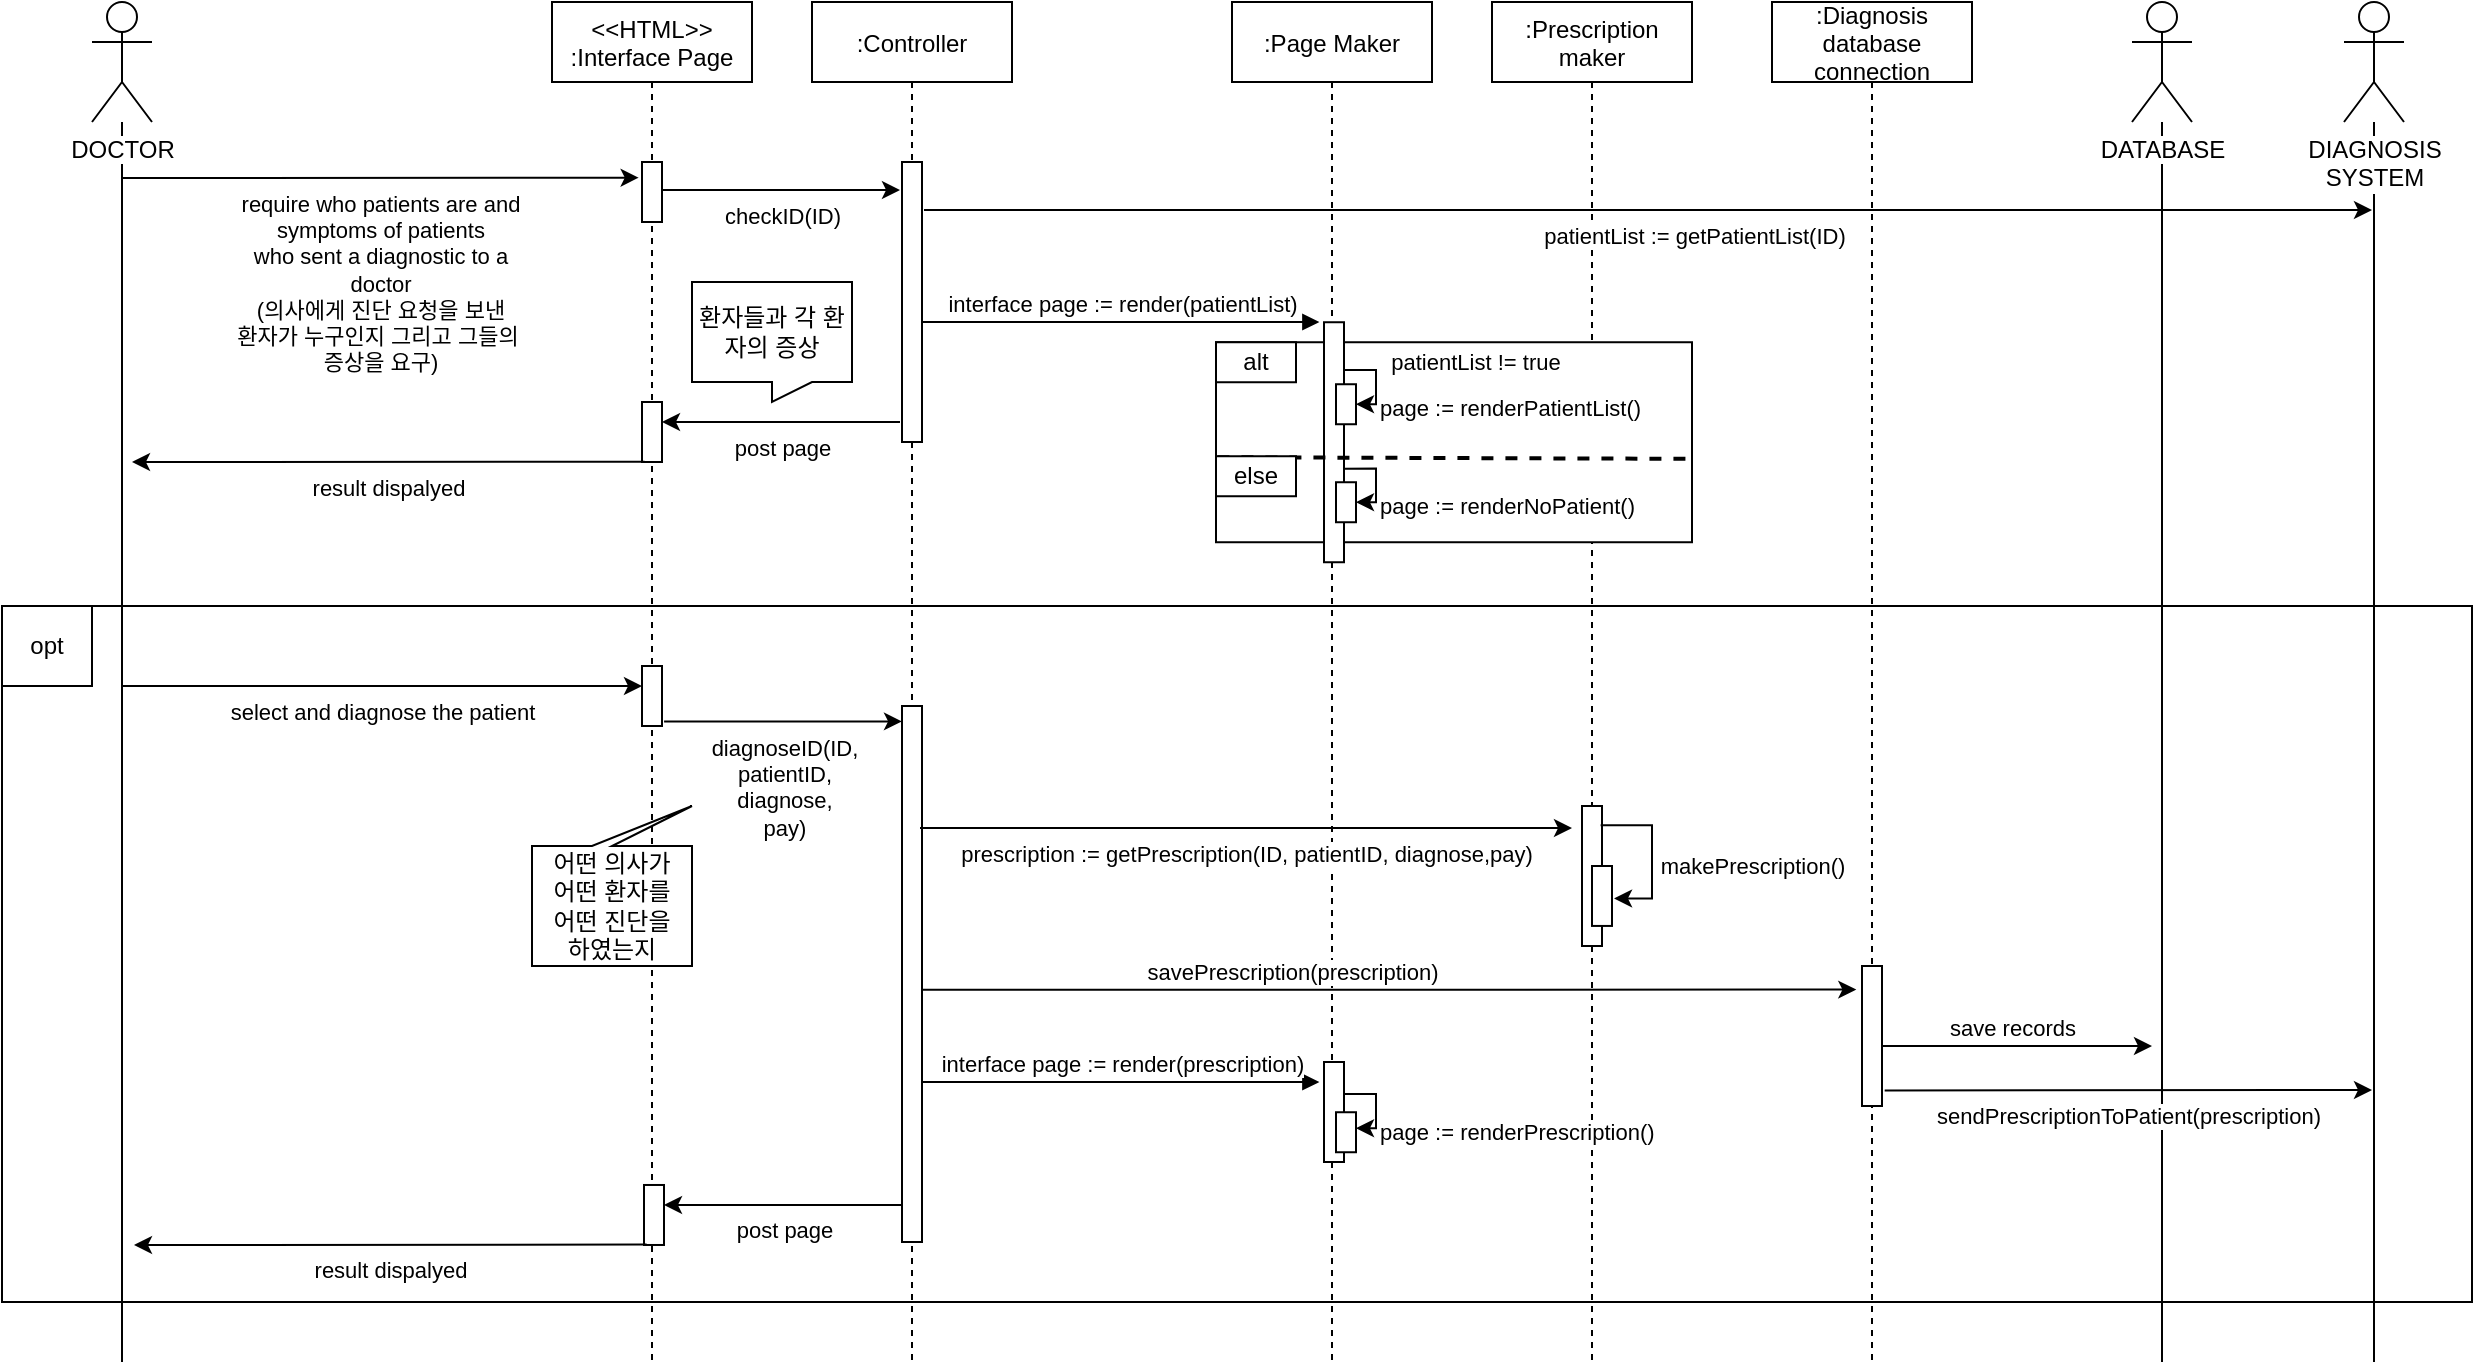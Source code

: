 <mxfile version="14.6.13" type="device"><diagram id="Rne_yHb95T-xeb1BCg_E" name="Page-1"><mxGraphModel dx="1818" dy="933" grid="1" gridSize="10" guides="1" tooltips="1" connect="1" arrows="1" fold="1" page="1" pageScale="1" pageWidth="827" pageHeight="1169" math="0" shadow="0"><root><mxCell id="0"/><mxCell id="1" parent="0"/><mxCell id="wOJBoJpor7Jk5Xlji_DW-67" value="" style="rounded=0;whiteSpace=wrap;html=1;" vertex="1" parent="1"><mxGeometry x="-105" y="382" width="1235" height="348" as="geometry"/></mxCell><mxCell id="wOJBoJpor7Jk5Xlji_DW-65" value="save records" style="endArrow=classic;html=1;verticalAlign=bottom;" edge="1" parent="1"><mxGeometry width="50" height="50" relative="1" as="geometry"><mxPoint x="829.5" y="602" as="sourcePoint"/><mxPoint x="970" y="602" as="targetPoint"/></mxGeometry></mxCell><mxCell id="wOJBoJpor7Jk5Xlji_DW-2" value="&lt;&lt;HTML&gt;&gt;&#10;:Interface Page" style="shape=umlLifeline;perimeter=lifelinePerimeter;container=1;collapsible=0;recursiveResize=0;rounded=0;shadow=0;strokeWidth=1;" vertex="1" parent="1"><mxGeometry x="170" y="80" width="100" height="680" as="geometry"/></mxCell><mxCell id="wOJBoJpor7Jk5Xlji_DW-3" value="" style="points=[];perimeter=orthogonalPerimeter;rounded=0;shadow=0;strokeWidth=1;verticalAlign=top;" vertex="1" parent="wOJBoJpor7Jk5Xlji_DW-2"><mxGeometry x="45" y="80" width="10" height="30" as="geometry"/></mxCell><mxCell id="wOJBoJpor7Jk5Xlji_DW-25" value="" style="points=[];perimeter=orthogonalPerimeter;rounded=0;shadow=0;strokeWidth=1;verticalAlign=top;" vertex="1" parent="wOJBoJpor7Jk5Xlji_DW-2"><mxGeometry x="45" y="200" width="10" height="30" as="geometry"/></mxCell><mxCell id="wOJBoJpor7Jk5Xlji_DW-4" value=":Controller" style="shape=umlLifeline;perimeter=lifelinePerimeter;container=1;collapsible=0;recursiveResize=0;rounded=0;shadow=0;strokeWidth=1;" vertex="1" parent="1"><mxGeometry x="300" y="80" width="100" height="680" as="geometry"/></mxCell><mxCell id="wOJBoJpor7Jk5Xlji_DW-5" value="" style="points=[];perimeter=orthogonalPerimeter;rounded=0;shadow=0;strokeWidth=1;labelBackgroundColor=#ffffff;labelBorderColor=none;" vertex="1" parent="wOJBoJpor7Jk5Xlji_DW-4"><mxGeometry x="45" y="80" width="10" height="140" as="geometry"/></mxCell><mxCell id="wOJBoJpor7Jk5Xlji_DW-6" value=":Page Maker" style="shape=umlLifeline;perimeter=lifelinePerimeter;container=1;collapsible=0;recursiveResize=0;rounded=0;shadow=0;strokeWidth=1;" vertex="1" parent="1"><mxGeometry x="510" y="80" width="100" height="680" as="geometry"/></mxCell><mxCell id="wOJBoJpor7Jk5Xlji_DW-98" value="" style="points=[];perimeter=orthogonalPerimeter;rounded=0;shadow=0;strokeWidth=1;" vertex="1" parent="wOJBoJpor7Jk5Xlji_DW-6"><mxGeometry x="46" y="530" width="10" height="50" as="geometry"/></mxCell><mxCell id="wOJBoJpor7Jk5Xlji_DW-11" value=":Prescription&#10;maker" style="shape=umlLifeline;perimeter=lifelinePerimeter;container=1;collapsible=0;recursiveResize=0;rounded=0;shadow=0;strokeWidth=1;" vertex="1" parent="1"><mxGeometry x="640" y="80" width="100" height="680" as="geometry"/></mxCell><mxCell id="wOJBoJpor7Jk5Xlji_DW-13" value="require who patients are and &lt;br&gt;symptoms of patients&lt;br&gt;who sent a diagnostic to a&lt;br&gt;doctor&lt;br&gt;(의사에게 진단 요청을 보낸&lt;br&gt;환자가 누구인지 그리고 그들의&amp;nbsp;&lt;br&gt;증상을 요구)&lt;br&gt;" style="endArrow=classic;html=1;verticalAlign=top;entryX=-0.167;entryY=0.261;entryDx=0;entryDy=0;entryPerimeter=0;" edge="1" parent="1" target="wOJBoJpor7Jk5Xlji_DW-3"><mxGeometry width="50" height="50" relative="1" as="geometry"><mxPoint x="-45" y="168" as="sourcePoint"/><mxPoint x="160" y="190" as="targetPoint"/></mxGeometry></mxCell><mxCell id="wOJBoJpor7Jk5Xlji_DW-14" value="checkID(ID)" style="endArrow=classic;html=1;verticalAlign=top;" edge="1" parent="1"><mxGeometry width="50" height="50" relative="1" as="geometry"><mxPoint x="225" y="174" as="sourcePoint"/><mxPoint x="344" y="174" as="targetPoint"/><Array as="points"><mxPoint x="230" y="174"/></Array></mxGeometry></mxCell><mxCell id="wOJBoJpor7Jk5Xlji_DW-15" value="patientList := getPatientList(ID)" style="endArrow=classic;html=1;verticalAlign=top;" edge="1" parent="1"><mxGeometry x="0.063" width="50" height="50" relative="1" as="geometry"><mxPoint x="356" y="184" as="sourcePoint"/><mxPoint x="1080" y="184" as="targetPoint"/><mxPoint as="offset"/></mxGeometry></mxCell><mxCell id="wOJBoJpor7Jk5Xlji_DW-16" value="" style="endArrow=none;html=1;" edge="1" parent="1" target="wOJBoJpor7Jk5Xlji_DW-20"><mxGeometry width="50" height="50" relative="1" as="geometry"><mxPoint x="975" y="760" as="sourcePoint"/><mxPoint x="970" y="190" as="targetPoint"/></mxGeometry></mxCell><mxCell id="wOJBoJpor7Jk5Xlji_DW-20" value="DATABASE" style="shape=umlActor;verticalLabelPosition=bottom;verticalAlign=top;outlineConnect=0;labelBackgroundColor=#FFFFFF;html=1;" vertex="1" parent="1"><mxGeometry x="960" y="80" width="30" height="60" as="geometry"/></mxCell><mxCell id="wOJBoJpor7Jk5Xlji_DW-26" value="post page" style="endArrow=none;html=1;verticalAlign=top;startArrow=classic;startFill=1;endFill=0;" edge="1" parent="1"><mxGeometry width="50" height="50" relative="1" as="geometry"><mxPoint x="225" y="290" as="sourcePoint"/><mxPoint x="344.0" y="290" as="targetPoint"/><Array as="points"><mxPoint x="230" y="290"/></Array></mxGeometry></mxCell><mxCell id="wOJBoJpor7Jk5Xlji_DW-27" value="" style="endArrow=none;html=1;labelBackgroundColor=none;fontSize=9;strokeWidth=1;" edge="1" parent="1" target="wOJBoJpor7Jk5Xlji_DW-28"><mxGeometry width="50" height="50" relative="1" as="geometry"><mxPoint x="-45" y="760" as="sourcePoint"/><mxPoint x="-30" y="230" as="targetPoint"/></mxGeometry></mxCell><mxCell id="wOJBoJpor7Jk5Xlji_DW-28" value="DOCTOR" style="shape=umlActor;verticalLabelPosition=bottom;verticalAlign=top;html=1;outlineConnect=0;labelBackgroundColor=#ffffff;" vertex="1" parent="1"><mxGeometry x="-60" y="80" width="30" height="60" as="geometry"/></mxCell><mxCell id="wOJBoJpor7Jk5Xlji_DW-29" value="result dispalyed" style="endArrow=none;html=1;verticalAlign=top;startArrow=classic;startFill=1;endFill=0;entryX=0.131;entryY=0.994;entryDx=0;entryDy=0;entryPerimeter=0;" edge="1" parent="1" target="wOJBoJpor7Jk5Xlji_DW-25"><mxGeometry width="50" height="50" relative="1" as="geometry"><mxPoint x="-40" y="310" as="sourcePoint"/><mxPoint x="354.0" y="375" as="targetPoint"/><Array as="points"/></mxGeometry></mxCell><mxCell id="wOJBoJpor7Jk5Xlji_DW-30" value="" style="endArrow=none;html=1;" edge="1" parent="1" target="wOJBoJpor7Jk5Xlji_DW-31"><mxGeometry width="50" height="50" relative="1" as="geometry"><mxPoint x="1081" y="760" as="sourcePoint"/><mxPoint x="1076" y="190" as="targetPoint"/></mxGeometry></mxCell><mxCell id="wOJBoJpor7Jk5Xlji_DW-31" value="DIAGNOSIS&lt;br&gt;SYSTEM" style="shape=umlActor;verticalLabelPosition=bottom;verticalAlign=top;outlineConnect=0;labelBackgroundColor=#FFFFFF;html=1;" vertex="1" parent="1"><mxGeometry x="1066" y="80" width="30" height="60" as="geometry"/></mxCell><mxCell id="wOJBoJpor7Jk5Xlji_DW-32" value=":Diagnosis&#10;database&#10;connection" style="shape=umlLifeline;perimeter=lifelinePerimeter;container=1;collapsible=0;recursiveResize=0;rounded=0;shadow=0;strokeWidth=1;" vertex="1" parent="1"><mxGeometry x="780" y="80" width="100" height="680" as="geometry"/></mxCell><mxCell id="wOJBoJpor7Jk5Xlji_DW-43" value="select and diagnose the patient" style="endArrow=classic;html=1;verticalAlign=top;entryX=-0.167;entryY=0.261;entryDx=0;entryDy=0;entryPerimeter=0;" edge="1" parent="1"><mxGeometry width="50" height="50" relative="1" as="geometry"><mxPoint x="-45" y="422.0" as="sourcePoint"/><mxPoint x="215" y="422.0" as="targetPoint"/></mxGeometry></mxCell><mxCell id="wOJBoJpor7Jk5Xlji_DW-44" value="" style="points=[];perimeter=orthogonalPerimeter;rounded=0;shadow=0;strokeWidth=1;verticalAlign=top;" vertex="1" parent="1"><mxGeometry x="215" y="412" width="10" height="30" as="geometry"/></mxCell><mxCell id="wOJBoJpor7Jk5Xlji_DW-48" value="환자들과 각 환자의 증상" style="shape=callout;whiteSpace=wrap;html=1;perimeter=calloutPerimeter;base=20;size=10;position=0.5;" vertex="1" parent="1"><mxGeometry x="240" y="220" width="80" height="60" as="geometry"/></mxCell><mxCell id="wOJBoJpor7Jk5Xlji_DW-49" value="" style="points=[];perimeter=orthogonalPerimeter;rounded=0;shadow=0;strokeWidth=1;labelBackgroundColor=#ffffff;labelBorderColor=none;" vertex="1" parent="1"><mxGeometry x="345" y="432" width="10" height="268" as="geometry"/></mxCell><mxCell id="wOJBoJpor7Jk5Xlji_DW-50" value="diagnoseID(ID, &lt;br&gt;patientID, &lt;br&gt;diagnose,&lt;br&gt;pay)" style="endArrow=classic;html=1;exitX=1.104;exitY=0.923;exitDx=0;exitDy=0;exitPerimeter=0;verticalAlign=top;" edge="1" parent="1" source="wOJBoJpor7Jk5Xlji_DW-44" target="wOJBoJpor7Jk5Xlji_DW-49"><mxGeometry width="50" height="50" relative="1" as="geometry"><mxPoint x="430" y="432" as="sourcePoint"/><mxPoint x="340" y="440" as="targetPoint"/></mxGeometry></mxCell><mxCell id="wOJBoJpor7Jk5Xlji_DW-54" value="" style="shape=callout;whiteSpace=wrap;html=1;perimeter=calloutPerimeter;base=10;size=20;position=0.5;position2=0;rotation=-180;direction=east;" vertex="1" parent="1"><mxGeometry x="160" y="482" width="80" height="80" as="geometry"/></mxCell><mxCell id="wOJBoJpor7Jk5Xlji_DW-56" value="&lt;span style=&quot;background-color: rgb(255 , 255 , 255)&quot;&gt;어떤 의사가 어떤 환자를 어떤 진단을 하였는지&lt;/span&gt;" style="text;html=1;strokeColor=none;fillColor=none;align=center;verticalAlign=middle;whiteSpace=wrap;rounded=0;" vertex="1" parent="1"><mxGeometry x="165" y="512" width="70" height="40" as="geometry"/></mxCell><mxCell id="wOJBoJpor7Jk5Xlji_DW-57" value="prescription := getPrescription(ID, patientID, diagnose,pay)" style="endArrow=classic;html=1;verticalAlign=top;" edge="1" parent="1"><mxGeometry width="50" height="50" relative="1" as="geometry"><mxPoint x="354" y="493" as="sourcePoint"/><mxPoint x="680" y="493" as="targetPoint"/><Array as="points"><mxPoint x="480" y="493"/></Array></mxGeometry></mxCell><mxCell id="wOJBoJpor7Jk5Xlji_DW-58" value="" style="points=[];perimeter=orthogonalPerimeter;rounded=0;shadow=0;strokeWidth=1;labelBackgroundColor=#ffffff;labelBorderColor=none;" vertex="1" parent="1"><mxGeometry x="685" y="482" width="10" height="70" as="geometry"/></mxCell><mxCell id="wOJBoJpor7Jk5Xlji_DW-59" value="" style="points=[];perimeter=orthogonalPerimeter;rounded=0;shadow=0;strokeWidth=1;labelBackgroundColor=#ffffff;labelBorderColor=none;" vertex="1" parent="1"><mxGeometry x="825" y="562" width="10" height="70" as="geometry"/></mxCell><mxCell id="wOJBoJpor7Jk5Xlji_DW-62" value="" style="points=[];perimeter=orthogonalPerimeter;rounded=0;shadow=0;strokeWidth=1;" vertex="1" parent="1"><mxGeometry x="690" y="512" width="10" height="29.97" as="geometry"/></mxCell><mxCell id="wOJBoJpor7Jk5Xlji_DW-63" value="makePrescription()" style="endArrow=classic;html=1;entryX=1.103;entryY=0.541;entryDx=0;entryDy=0;entryPerimeter=0;exitX=0.931;exitY=0.137;exitDx=0;exitDy=0;exitPerimeter=0;edgeStyle=orthogonalEdgeStyle;rounded=0;" edge="1" parent="1" source="wOJBoJpor7Jk5Xlji_DW-58" target="wOJBoJpor7Jk5Xlji_DW-62"><mxGeometry x="0.134" y="50" width="50" height="50" relative="1" as="geometry"><mxPoint x="701" y="496" as="sourcePoint"/><mxPoint x="680" y="392" as="targetPoint"/><Array as="points"><mxPoint x="720" y="492"/><mxPoint x="720" y="528"/></Array><mxPoint as="offset"/></mxGeometry></mxCell><mxCell id="wOJBoJpor7Jk5Xlji_DW-64" value="savePrescription(prescription)" style="endArrow=classic;html=1;exitX=1.196;exitY=0.788;exitDx=0;exitDy=0;exitPerimeter=0;entryX=-0.084;entryY=0.471;entryDx=0;entryDy=0;entryPerimeter=0;verticalAlign=top;" edge="1" parent="1"><mxGeometry x="-0.208" y="22" width="50" height="50" relative="1" as="geometry"><mxPoint x="354.96" y="573.84" as="sourcePoint"/><mxPoint x="822.16" y="573.81" as="targetPoint"/><mxPoint as="offset"/></mxGeometry></mxCell><mxCell id="wOJBoJpor7Jk5Xlji_DW-66" value="sendPrescriptionToPatient(prescription)" style="endArrow=classic;html=1;exitX=1.134;exitY=0.889;exitDx=0;exitDy=0;exitPerimeter=0;verticalAlign=top;" edge="1" parent="1" source="wOJBoJpor7Jk5Xlji_DW-59"><mxGeometry width="50" height="50" relative="1" as="geometry"><mxPoint x="860" y="612" as="sourcePoint"/><mxPoint x="1080" y="624" as="targetPoint"/></mxGeometry></mxCell><mxCell id="wOJBoJpor7Jk5Xlji_DW-68" value="opt" style="rounded=0;whiteSpace=wrap;html=1;" vertex="1" parent="1"><mxGeometry x="-105" y="382" width="45" height="40" as="geometry"/></mxCell><mxCell id="wOJBoJpor7Jk5Xlji_DW-69" value="" style="rounded=0;whiteSpace=wrap;html=1;labelBackgroundColor=#FFFFFF;" vertex="1" parent="1"><mxGeometry x="502" y="250.12" width="238" height="100" as="geometry"/></mxCell><mxCell id="wOJBoJpor7Jk5Xlji_DW-70" value="" style="points=[];perimeter=orthogonalPerimeter;rounded=0;shadow=0;strokeWidth=1;" vertex="1" parent="1"><mxGeometry x="556" y="240.12" width="10" height="120" as="geometry"/></mxCell><mxCell id="wOJBoJpor7Jk5Xlji_DW-71" value="" style="rounded=0;whiteSpace=wrap;html=1;labelBackgroundColor=#FFFFFF;" vertex="1" parent="1"><mxGeometry x="562" y="271.12" width="10" height="20" as="geometry"/></mxCell><mxCell id="wOJBoJpor7Jk5Xlji_DW-72" value="page := renderPatientList()" style="endArrow=classic;html=1;exitX=1.007;exitY=0.199;exitDx=0;exitDy=0;startArrow=none;startFill=0;exitPerimeter=0;elbow=vertical;rounded=0;edgeStyle=orthogonalEdgeStyle;labelPosition=right;verticalLabelPosition=middle;align=left;verticalAlign=top;" edge="1" parent="1" source="wOJBoJpor7Jk5Xlji_DW-70"><mxGeometry relative="1" as="geometry"><mxPoint x="23" y="230.12" as="sourcePoint"/><mxPoint x="572" y="281.12" as="targetPoint"/><Array as="points"><mxPoint x="582" y="264.12"/><mxPoint x="582" y="281.12"/><mxPoint x="572" y="281.12"/></Array></mxGeometry></mxCell><mxCell id="wOJBoJpor7Jk5Xlji_DW-73" value="interface page := render(patientList)" style="html=1;verticalAlign=bottom;endArrow=block;entryX=-0.231;entryY=-0.001;entryDx=0;entryDy=0;entryPerimeter=0;" edge="1" parent="1" target="wOJBoJpor7Jk5Xlji_DW-70" source="wOJBoJpor7Jk5Xlji_DW-5"><mxGeometry width="80" relative="1" as="geometry"><mxPoint x="377" y="240.12" as="sourcePoint"/><mxPoint x="512" y="220.12" as="targetPoint"/></mxGeometry></mxCell><mxCell id="wOJBoJpor7Jk5Xlji_DW-74" value="alt" style="rounded=0;whiteSpace=wrap;html=1;labelBackgroundColor=#FFFFFF;" vertex="1" parent="1"><mxGeometry x="502" y="250.12" width="40" height="20" as="geometry"/></mxCell><mxCell id="wOJBoJpor7Jk5Xlji_DW-75" value="&lt;span style=&quot;font-size: 11px ; background-color: rgb(255 , 255 , 255)&quot;&gt;patientList !&lt;/span&gt;&lt;span style=&quot;font-size: 11px ; background-color: rgb(255 , 255 , 255)&quot;&gt;= true&lt;/span&gt;" style="text;html=1;strokeColor=none;fillColor=none;align=center;verticalAlign=middle;whiteSpace=wrap;rounded=0;labelBackgroundColor=none;" vertex="1" parent="1"><mxGeometry x="582" y="250.12" width="100" height="20" as="geometry"/></mxCell><mxCell id="wOJBoJpor7Jk5Xlji_DW-76" value="" style="rounded=0;whiteSpace=wrap;html=1;labelBackgroundColor=#FFFFFF;" vertex="1" parent="1"><mxGeometry x="562" y="320.12" width="10" height="20" as="geometry"/></mxCell><mxCell id="wOJBoJpor7Jk5Xlji_DW-77" value="" style="endArrow=none;dashed=1;html=1;labelBackgroundColor=none;fontSize=9;entryX=0.994;entryY=0.583;entryDx=0;entryDy=0;entryPerimeter=0;exitX=0.003;exitY=0.575;exitDx=0;exitDy=0;exitPerimeter=0;strokeWidth=2;" edge="1" parent="1" source="wOJBoJpor7Jk5Xlji_DW-69" target="wOJBoJpor7Jk5Xlji_DW-69"><mxGeometry width="50" height="50" relative="1" as="geometry"><mxPoint x="522" y="260.12" as="sourcePoint"/><mxPoint x="572" y="210.12" as="targetPoint"/></mxGeometry></mxCell><mxCell id="wOJBoJpor7Jk5Xlji_DW-78" value="else" style="rounded=0;whiteSpace=wrap;html=1;labelBackgroundColor=#FFFFFF;" vertex="1" parent="1"><mxGeometry x="502" y="307.12" width="40" height="20" as="geometry"/></mxCell><mxCell id="wOJBoJpor7Jk5Xlji_DW-79" value="page := renderNoPatient()" style="endArrow=classic;html=1;exitX=1.019;exitY=0.61;exitDx=0;exitDy=0;startArrow=none;startFill=0;exitPerimeter=0;elbow=vertical;rounded=0;edgeStyle=orthogonalEdgeStyle;labelPosition=right;verticalLabelPosition=middle;align=left;verticalAlign=top;entryX=1;entryY=0.5;entryDx=0;entryDy=0;" edge="1" parent="1" source="wOJBoJpor7Jk5Xlji_DW-70" target="wOJBoJpor7Jk5Xlji_DW-76"><mxGeometry relative="1" as="geometry"><mxPoint x="576.07" y="274.0" as="sourcePoint"/><mxPoint x="566" y="330.12" as="targetPoint"/><Array as="points"><mxPoint x="582" y="313.12"/><mxPoint x="582" y="330.12"/></Array></mxGeometry></mxCell><mxCell id="wOJBoJpor7Jk5Xlji_DW-93" value="" style="rounded=0;whiteSpace=wrap;html=1;labelBackgroundColor=#FFFFFF;" vertex="1" parent="1"><mxGeometry x="562" y="635.12" width="10" height="20" as="geometry"/></mxCell><mxCell id="wOJBoJpor7Jk5Xlji_DW-94" value="page := renderPrescription()" style="endArrow=classic;html=1;exitX=1.007;exitY=0.199;exitDx=0;exitDy=0;startArrow=none;startFill=0;exitPerimeter=0;elbow=vertical;rounded=0;edgeStyle=orthogonalEdgeStyle;labelPosition=right;verticalLabelPosition=middle;align=left;verticalAlign=top;" edge="1" parent="1"><mxGeometry relative="1" as="geometry"><mxPoint x="566.07" y="626.0" as="sourcePoint"/><mxPoint x="572" y="643.12" as="targetPoint"/><Array as="points"><mxPoint x="582" y="626.12"/><mxPoint x="582" y="643.12"/><mxPoint x="572" y="643.12"/></Array></mxGeometry></mxCell><mxCell id="wOJBoJpor7Jk5Xlji_DW-95" value="interface page := render(prescription)" style="html=1;verticalAlign=bottom;endArrow=block;entryX=-0.231;entryY=-0.001;entryDx=0;entryDy=0;entryPerimeter=0;" edge="1" parent="1"><mxGeometry width="80" relative="1" as="geometry"><mxPoint x="355" y="620.0" as="sourcePoint"/><mxPoint x="553.69" y="620.0" as="targetPoint"/></mxGeometry></mxCell><mxCell id="wOJBoJpor7Jk5Xlji_DW-106" value="" style="points=[];perimeter=orthogonalPerimeter;rounded=0;shadow=0;strokeWidth=1;verticalAlign=top;" vertex="1" parent="1"><mxGeometry x="216" y="671.49" width="10" height="30" as="geometry"/></mxCell><mxCell id="wOJBoJpor7Jk5Xlji_DW-107" value="post page" style="endArrow=none;html=1;verticalAlign=top;startArrow=classic;startFill=1;endFill=0;" edge="1" parent="1"><mxGeometry width="50" height="50" relative="1" as="geometry"><mxPoint x="226" y="681.49" as="sourcePoint"/><mxPoint x="345" y="681.49" as="targetPoint"/><Array as="points"><mxPoint x="231" y="681.49"/></Array></mxGeometry></mxCell><mxCell id="wOJBoJpor7Jk5Xlji_DW-108" value="result dispalyed" style="endArrow=none;html=1;verticalAlign=top;startArrow=classic;startFill=1;endFill=0;entryX=0.131;entryY=0.994;entryDx=0;entryDy=0;entryPerimeter=0;" edge="1" parent="1" target="wOJBoJpor7Jk5Xlji_DW-106"><mxGeometry width="50" height="50" relative="1" as="geometry"><mxPoint x="-39.0" y="701.49" as="sourcePoint"/><mxPoint x="355.0" y="766.49" as="targetPoint"/><Array as="points"/></mxGeometry></mxCell></root></mxGraphModel></diagram></mxfile>